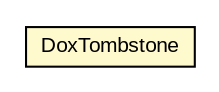 #!/usr/local/bin/dot
#
# Class diagram 
# Generated by UMLGraph version R5_6-24-gf6e263 (http://www.umlgraph.org/)
#

digraph G {
	edge [fontname="arial",fontsize=10,labelfontname="arial",labelfontsize=10];
	node [fontname="arial",fontsize=10,shape=plaintext];
	nodesep=0.25;
	ranksep=0.5;
	// net.trajano.doxdb.ejb.DoxTombstone
	c215 [label=<<table title="net.trajano.doxdb.ejb.DoxTombstone" border="0" cellborder="1" cellspacing="0" cellpadding="2" port="p" bgcolor="lemonChiffon" href="./DoxTombstone.html">
		<tr><td><table border="0" cellspacing="0" cellpadding="1">
<tr><td align="center" balign="center"> DoxTombstone </td></tr>
		</table></td></tr>
		</table>>, URL="./DoxTombstone.html", fontname="arial", fontcolor="black", fontsize=10.0];
}

